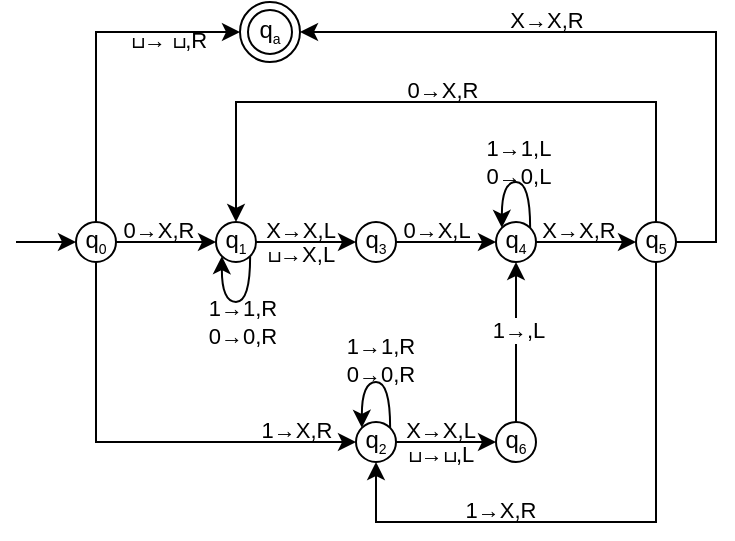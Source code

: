 <mxfile version="24.8.4">
  <diagram name="Page-1" id="npg4uFEP2YbgTPgzuRdj">
    <mxGraphModel dx="450" dy="234" grid="1" gridSize="10" guides="1" tooltips="1" connect="1" arrows="1" fold="1" page="1" pageScale="1" pageWidth="1100" pageHeight="850" math="0" shadow="0">
      <root>
        <mxCell id="0" />
        <mxCell id="1" parent="0" />
        <mxCell id="SzwyDp9veG-a-ugGyxkV-9" style="rounded=0;orthogonalLoop=1;jettySize=auto;html=1;entryX=0;entryY=0.5;entryDx=0;entryDy=0;" parent="1" source="SzwyDp9veG-a-ugGyxkV-4" target="SzwyDp9veG-a-ugGyxkV-5" edge="1">
          <mxGeometry relative="1" as="geometry" />
        </mxCell>
        <mxCell id="SzwyDp9veG-a-ugGyxkV-13" value="&lt;font style=&quot;font-size: 11px;&quot;&gt;0&lt;span id=&quot;docs-internal-guid-1ff605a3-7fff-e55f-8b72-4c74e2d7cbca&quot;&gt;&lt;span style=&quot;font-family: Arial, sans-serif; font-variant-numeric: normal; font-variant-east-asian: normal; font-variant-alternates: normal; font-variant-position: normal; vertical-align: baseline; white-space: pre-wrap;&quot;&gt;→X,R&lt;/span&gt;&lt;/span&gt;&lt;/font&gt;" style="edgeLabel;html=1;align=center;verticalAlign=middle;resizable=0;points=[];labelBackgroundColor=none;" parent="SzwyDp9veG-a-ugGyxkV-9" vertex="1" connectable="0">
          <mxGeometry x="-0.385" relative="1" as="geometry">
            <mxPoint x="5" y="-6" as="offset" />
          </mxGeometry>
        </mxCell>
        <mxCell id="SzwyDp9veG-a-ugGyxkV-27" style="rounded=0;orthogonalLoop=1;jettySize=auto;html=1;entryX=0;entryY=0.5;entryDx=0;entryDy=0;edgeStyle=orthogonalEdgeStyle;" parent="1" source="SzwyDp9veG-a-ugGyxkV-4" target="B-PxMAEgyjBGEElyb0BT-5" edge="1">
          <mxGeometry relative="1" as="geometry">
            <mxPoint x="130.0" y="190" as="targetPoint" />
            <Array as="points">
              <mxPoint x="70" y="165" />
            </Array>
          </mxGeometry>
        </mxCell>
        <mxCell id="B-PxMAEgyjBGEElyb0BT-3" value="ப→ ப,R" style="edgeLabel;html=1;align=center;verticalAlign=middle;resizable=0;points=[];labelBackgroundColor=none;" parent="SzwyDp9veG-a-ugGyxkV-27" vertex="1" connectable="0">
          <mxGeometry x="-0.123" relative="1" as="geometry">
            <mxPoint x="36" y="-18" as="offset" />
          </mxGeometry>
        </mxCell>
        <mxCell id="SzwyDp9veG-a-ugGyxkV-33" style="rounded=0;orthogonalLoop=1;jettySize=auto;html=1;entryX=0;entryY=0.5;entryDx=0;entryDy=0;edgeStyle=orthogonalEdgeStyle;exitX=0.5;exitY=1;exitDx=0;exitDy=0;" parent="1" source="SzwyDp9veG-a-ugGyxkV-4" target="SzwyDp9veG-a-ugGyxkV-32" edge="1">
          <mxGeometry relative="1" as="geometry" />
        </mxCell>
        <mxCell id="SzwyDp9veG-a-ugGyxkV-35" value="&lt;span style=&quot;font-variant-numeric: normal; font-variant-east-asian: normal; font-variant-alternates: normal; font-variant-position: normal; vertical-align: baseline;&quot;&gt;1&lt;/span&gt;&lt;span style=&quot;font-variant-numeric: normal; font-variant-east-asian: normal; font-variant-alternates: normal; font-variant-position: normal; font-family: Arial, sans-serif; vertical-align: baseline; white-space: pre-wrap;&quot;&gt;→X,R&lt;/span&gt;" style="edgeLabel;html=1;align=center;verticalAlign=middle;resizable=0;points=[];labelBackgroundColor=none;" parent="SzwyDp9veG-a-ugGyxkV-33" vertex="1" connectable="0">
          <mxGeometry x="-0.264" y="1" relative="1" as="geometry">
            <mxPoint x="99" y="3" as="offset" />
          </mxGeometry>
        </mxCell>
        <mxCell id="B-PxMAEgyjBGEElyb0BT-8" style="rounded=0;orthogonalLoop=1;jettySize=auto;html=1;entryX=0;entryY=0.5;entryDx=0;entryDy=0;" parent="1" target="SzwyDp9veG-a-ugGyxkV-4" edge="1">
          <mxGeometry relative="1" as="geometry">
            <mxPoint x="50.0" y="270" as="targetPoint" />
            <mxPoint x="30" y="270" as="sourcePoint" />
          </mxGeometry>
        </mxCell>
        <mxCell id="SzwyDp9veG-a-ugGyxkV-4" value="q&lt;sub&gt;&lt;font style=&quot;font-size: 7px;&quot;&gt;0&lt;/font&gt;&lt;/sub&gt;" style="ellipse;whiteSpace=wrap;html=1;aspect=fixed;" parent="1" vertex="1">
          <mxGeometry x="60" y="260" width="20" height="20" as="geometry" />
        </mxCell>
        <mxCell id="SzwyDp9veG-a-ugGyxkV-10" style="rounded=0;orthogonalLoop=1;jettySize=auto;html=1;entryX=0;entryY=0.5;entryDx=0;entryDy=0;" parent="1" source="SzwyDp9veG-a-ugGyxkV-5" target="SzwyDp9veG-a-ugGyxkV-6" edge="1">
          <mxGeometry relative="1" as="geometry" />
        </mxCell>
        <mxCell id="SzwyDp9veG-a-ugGyxkV-15" value="X&lt;font face=&quot;Arial, sans-serif&quot;&gt;&lt;span style=&quot;white-space: pre-wrap;&quot;&gt;→X,L&lt;/span&gt;&lt;/font&gt;" style="edgeLabel;html=1;align=center;verticalAlign=middle;resizable=0;points=[];labelBackgroundColor=none;" parent="SzwyDp9veG-a-ugGyxkV-10" vertex="1" connectable="0">
          <mxGeometry x="-0.371" relative="1" as="geometry">
            <mxPoint x="6" y="-6" as="offset" />
          </mxGeometry>
        </mxCell>
        <mxCell id="SzwyDp9veG-a-ugGyxkV-5" value="q&lt;sub&gt;&lt;font style=&quot;font-size: 7px;&quot;&gt;1&lt;/font&gt;&lt;/sub&gt;" style="ellipse;whiteSpace=wrap;html=1;aspect=fixed;" parent="1" vertex="1">
          <mxGeometry x="130" y="260" width="20" height="20" as="geometry" />
        </mxCell>
        <mxCell id="SzwyDp9veG-a-ugGyxkV-11" style="rounded=0;orthogonalLoop=1;jettySize=auto;html=1;entryX=0;entryY=0.5;entryDx=0;entryDy=0;" parent="1" source="SzwyDp9veG-a-ugGyxkV-6" target="SzwyDp9veG-a-ugGyxkV-7" edge="1">
          <mxGeometry relative="1" as="geometry" />
        </mxCell>
        <mxCell id="SzwyDp9veG-a-ugGyxkV-6" value="q&lt;sub&gt;&lt;font style=&quot;font-size: 7px;&quot;&gt;3&lt;/font&gt;&lt;/sub&gt;" style="ellipse;whiteSpace=wrap;html=1;aspect=fixed;" parent="1" vertex="1">
          <mxGeometry x="200" y="260" width="20" height="20" as="geometry" />
        </mxCell>
        <mxCell id="SzwyDp9veG-a-ugGyxkV-12" style="rounded=0;orthogonalLoop=1;jettySize=auto;html=1;" parent="1" source="SzwyDp9veG-a-ugGyxkV-7" target="SzwyDp9veG-a-ugGyxkV-8" edge="1">
          <mxGeometry relative="1" as="geometry" />
        </mxCell>
        <mxCell id="SzwyDp9veG-a-ugGyxkV-7" value="q&lt;sub&gt;&lt;font style=&quot;font-size: 7px;&quot;&gt;4&lt;/font&gt;&lt;/sub&gt;" style="ellipse;whiteSpace=wrap;html=1;aspect=fixed;" parent="1" vertex="1">
          <mxGeometry x="270" y="260" width="20" height="20" as="geometry" />
        </mxCell>
        <mxCell id="SzwyDp9veG-a-ugGyxkV-29" style="edgeStyle=orthogonalEdgeStyle;rounded=0;orthogonalLoop=1;jettySize=auto;html=1;entryX=0.5;entryY=0;entryDx=0;entryDy=0;" parent="1" source="SzwyDp9veG-a-ugGyxkV-8" target="SzwyDp9veG-a-ugGyxkV-5" edge="1">
          <mxGeometry relative="1" as="geometry">
            <Array as="points">
              <mxPoint x="350" y="200" />
              <mxPoint x="140" y="200" />
            </Array>
          </mxGeometry>
        </mxCell>
        <mxCell id="5lGE6nT8o19wnwU1AS7q-1" value="0→X,R" style="edgeLabel;html=1;align=center;verticalAlign=middle;resizable=0;points=[];labelBackgroundColor=none;" vertex="1" connectable="0" parent="SzwyDp9veG-a-ugGyxkV-29">
          <mxGeometry x="0.012" y="-2" relative="1" as="geometry">
            <mxPoint y="-4" as="offset" />
          </mxGeometry>
        </mxCell>
        <mxCell id="SzwyDp9veG-a-ugGyxkV-48" style="edgeStyle=orthogonalEdgeStyle;rounded=0;orthogonalLoop=1;jettySize=auto;html=1;entryX=0.5;entryY=1;entryDx=0;entryDy=0;" parent="1" source="SzwyDp9veG-a-ugGyxkV-8" target="SzwyDp9veG-a-ugGyxkV-32" edge="1">
          <mxGeometry relative="1" as="geometry">
            <Array as="points">
              <mxPoint x="350" y="410" />
              <mxPoint x="210" y="410" />
            </Array>
          </mxGeometry>
        </mxCell>
        <mxCell id="B-PxMAEgyjBGEElyb0BT-6" value="1→X,R" style="edgeLabel;html=1;align=center;verticalAlign=middle;resizable=0;points=[];labelBackgroundColor=none;" parent="SzwyDp9veG-a-ugGyxkV-48" vertex="1" connectable="0">
          <mxGeometry x="0.419" y="-1" relative="1" as="geometry">
            <mxPoint x="5" y="-5" as="offset" />
          </mxGeometry>
        </mxCell>
        <mxCell id="B-PxMAEgyjBGEElyb0BT-9" style="edgeStyle=orthogonalEdgeStyle;rounded=0;orthogonalLoop=1;jettySize=auto;html=1;entryX=1;entryY=0.5;entryDx=0;entryDy=0;" parent="1" source="SzwyDp9veG-a-ugGyxkV-8" target="B-PxMAEgyjBGEElyb0BT-5" edge="1">
          <mxGeometry relative="1" as="geometry">
            <Array as="points">
              <mxPoint x="380" y="270" />
              <mxPoint x="380" y="165" />
            </Array>
          </mxGeometry>
        </mxCell>
        <mxCell id="B-PxMAEgyjBGEElyb0BT-10" value="X→X,R" style="edgeLabel;html=1;align=center;verticalAlign=middle;resizable=0;points=[];labelBackgroundColor=none;" parent="B-PxMAEgyjBGEElyb0BT-9" vertex="1" connectable="0">
          <mxGeometry x="0.27" relative="1" as="geometry">
            <mxPoint x="1" y="-6" as="offset" />
          </mxGeometry>
        </mxCell>
        <mxCell id="SzwyDp9veG-a-ugGyxkV-8" value="q&lt;sub&gt;&lt;font style=&quot;font-size: 7px;&quot;&gt;5&lt;/font&gt;&lt;/sub&gt;" style="ellipse;whiteSpace=wrap;html=1;aspect=fixed;" parent="1" vertex="1">
          <mxGeometry x="340" y="260" width="20" height="20" as="geometry" />
        </mxCell>
        <mxCell id="SzwyDp9veG-a-ugGyxkV-16" value="ப&lt;font face=&quot;Arial, sans-serif&quot;&gt;&lt;span style=&quot;white-space: pre-wrap;&quot;&gt;→X,L&lt;/span&gt;&lt;/font&gt;" style="edgeLabel;html=1;align=center;verticalAlign=middle;resizable=0;points=[];labelBackgroundColor=none;" parent="1" vertex="1" connectable="0">
          <mxGeometry x="172.002" y="276" as="geometry" />
        </mxCell>
        <mxCell id="SzwyDp9veG-a-ugGyxkV-17" value="0&lt;font face=&quot;Arial, sans-serif&quot;&gt;&lt;span style=&quot;white-space: pre-wrap;&quot;&gt;→X,L&lt;/span&gt;&lt;/font&gt;" style="edgeLabel;html=1;align=center;verticalAlign=middle;resizable=0;points=[];labelBackgroundColor=none;" parent="1" vertex="1" connectable="0">
          <mxGeometry x="240.002" y="264" as="geometry" />
        </mxCell>
        <mxCell id="SzwyDp9veG-a-ugGyxkV-19" value="X&lt;font face=&quot;Arial, sans-serif&quot;&gt;&lt;span style=&quot;white-space: pre-wrap;&quot;&gt;→X,R&lt;/span&gt;&lt;/font&gt;" style="edgeLabel;html=1;align=center;verticalAlign=middle;resizable=0;points=[];labelBackgroundColor=none;" parent="1" vertex="1" connectable="0">
          <mxGeometry x="311" y="264" as="geometry" />
        </mxCell>
        <mxCell id="SzwyDp9veG-a-ugGyxkV-20" style="edgeStyle=orthogonalEdgeStyle;rounded=0;orthogonalLoop=1;jettySize=auto;html=1;entryX=0;entryY=1;entryDx=0;entryDy=0;exitX=1;exitY=1;exitDx=0;exitDy=0;curved=1;" parent="1" source="SzwyDp9veG-a-ugGyxkV-5" target="SzwyDp9veG-a-ugGyxkV-5" edge="1">
          <mxGeometry relative="1" as="geometry">
            <Array as="points">
              <mxPoint x="147" y="300" />
              <mxPoint x="133" y="300" />
            </Array>
          </mxGeometry>
        </mxCell>
        <mxCell id="SzwyDp9veG-a-ugGyxkV-21" value="1&lt;font face=&quot;Arial, sans-serif&quot;&gt;&lt;span style=&quot;white-space: pre-wrap;&quot;&gt;→1,R&lt;/span&gt;&lt;/font&gt;&lt;div&gt;&lt;span style=&quot;font-family: Arial, sans-serif; white-space: pre-wrap;&quot;&gt;0&lt;/span&gt;&lt;font face=&quot;Arial, sans-serif&quot;&gt;&lt;span style=&quot;white-space: pre-wrap;&quot;&gt;→&lt;/span&gt;&lt;/font&gt;&lt;span style=&quot;font-family: Arial, sans-serif; white-space: pre-wrap; background-color: initial;&quot;&gt;0,R&lt;/span&gt;&lt;/div&gt;" style="edgeLabel;html=1;align=center;verticalAlign=middle;resizable=0;points=[];labelBackgroundColor=none;" parent="SzwyDp9veG-a-ugGyxkV-20" vertex="1" connectable="0">
          <mxGeometry x="0.018" relative="1" as="geometry">
            <mxPoint x="3" y="10" as="offset" />
          </mxGeometry>
        </mxCell>
        <mxCell id="SzwyDp9veG-a-ugGyxkV-24" style="edgeStyle=orthogonalEdgeStyle;rounded=0;orthogonalLoop=1;jettySize=auto;html=1;entryX=0;entryY=0;entryDx=0;entryDy=0;exitX=1;exitY=0;exitDx=0;exitDy=0;curved=1;" parent="1" source="SzwyDp9veG-a-ugGyxkV-7" target="SzwyDp9veG-a-ugGyxkV-7" edge="1">
          <mxGeometry relative="1" as="geometry">
            <Array as="points">
              <mxPoint x="287" y="240" />
              <mxPoint x="273" y="240" />
            </Array>
          </mxGeometry>
        </mxCell>
        <mxCell id="SzwyDp9veG-a-ugGyxkV-25" value="1&lt;font face=&quot;Arial, sans-serif&quot;&gt;&lt;span style=&quot;white-space: pre-wrap;&quot;&gt;→1,L&lt;/span&gt;&lt;/font&gt;&lt;div&gt;&lt;span style=&quot;font-family: Arial, sans-serif; white-space: pre-wrap;&quot;&gt;0&lt;/span&gt;&lt;font face=&quot;Arial, sans-serif&quot;&gt;&lt;span style=&quot;white-space: pre-wrap;&quot;&gt;→&lt;/span&gt;&lt;/font&gt;&lt;span style=&quot;font-family: Arial, sans-serif; white-space: pre-wrap; background-color: initial;&quot;&gt;0,L&lt;/span&gt;&lt;/div&gt;" style="edgeLabel;html=1;align=center;verticalAlign=middle;resizable=0;points=[];labelBackgroundColor=none;" parent="1" vertex="1" connectable="0">
          <mxGeometry x="281" y="230" as="geometry" />
        </mxCell>
        <mxCell id="SzwyDp9veG-a-ugGyxkV-39" style="rounded=0;orthogonalLoop=1;jettySize=auto;html=1;entryX=0;entryY=0.5;entryDx=0;entryDy=0;" parent="1" source="SzwyDp9veG-a-ugGyxkV-32" target="SzwyDp9veG-a-ugGyxkV-38" edge="1">
          <mxGeometry relative="1" as="geometry" />
        </mxCell>
        <mxCell id="SzwyDp9veG-a-ugGyxkV-40" value="X&lt;font face=&quot;Arial, sans-serif&quot;&gt;&lt;span style=&quot;white-space: pre-wrap;&quot;&gt;→X,L&lt;/span&gt;&lt;/font&gt;" style="edgeLabel;html=1;align=center;verticalAlign=middle;resizable=0;points=[];labelBackgroundColor=none;" parent="SzwyDp9veG-a-ugGyxkV-39" vertex="1" connectable="0">
          <mxGeometry x="-0.256" y="2" relative="1" as="geometry">
            <mxPoint x="3" y="-4" as="offset" />
          </mxGeometry>
        </mxCell>
        <mxCell id="SzwyDp9veG-a-ugGyxkV-43" value="ப&lt;font face=&quot;Arial, sans-serif&quot;&gt;&lt;span style=&quot;white-space: pre-wrap;&quot;&gt;→&lt;/span&gt;&lt;/font&gt;ப&lt;font face=&quot;Arial, sans-serif&quot;&gt;&lt;span style=&quot;white-space: pre-wrap;&quot;&gt;,L&lt;/span&gt;&lt;/font&gt;" style="edgeLabel;html=1;align=center;verticalAlign=middle;resizable=0;points=[];labelBackgroundColor=none;" parent="SzwyDp9veG-a-ugGyxkV-39" vertex="1" connectable="0">
          <mxGeometry x="-0.06" relative="1" as="geometry">
            <mxPoint x="-2" y="6" as="offset" />
          </mxGeometry>
        </mxCell>
        <mxCell id="SzwyDp9veG-a-ugGyxkV-32" value="q&lt;sub&gt;&lt;font style=&quot;font-size: 7px;&quot;&gt;2&lt;/font&gt;&lt;/sub&gt;" style="ellipse;whiteSpace=wrap;html=1;aspect=fixed;" parent="1" vertex="1">
          <mxGeometry x="200" y="360" width="20" height="20" as="geometry" />
        </mxCell>
        <mxCell id="SzwyDp9veG-a-ugGyxkV-38" value="q&lt;sub&gt;&lt;font style=&quot;font-size: 7px;&quot;&gt;6&lt;/font&gt;&lt;/sub&gt;" style="ellipse;whiteSpace=wrap;html=1;aspect=fixed;" parent="1" vertex="1">
          <mxGeometry x="270" y="360" width="20" height="20" as="geometry" />
        </mxCell>
        <mxCell id="SzwyDp9veG-a-ugGyxkV-44" style="rounded=0;orthogonalLoop=1;jettySize=auto;html=1;entryX=0.5;entryY=1;entryDx=0;entryDy=0;" parent="1" source="SzwyDp9veG-a-ugGyxkV-38" target="SzwyDp9veG-a-ugGyxkV-7" edge="1">
          <mxGeometry relative="1" as="geometry" />
        </mxCell>
        <mxCell id="SzwyDp9veG-a-ugGyxkV-45" value="1&lt;font face=&quot;Arial, sans-serif&quot;&gt;&lt;span style=&quot;white-space: pre-wrap;&quot;&gt;→,L&lt;/span&gt;&lt;/font&gt;" style="edgeLabel;html=1;align=center;verticalAlign=middle;resizable=0;points=[];labelBackgroundColor=default;" parent="SzwyDp9veG-a-ugGyxkV-44" vertex="1" connectable="0">
          <mxGeometry x="0.16" y="-1" relative="1" as="geometry">
            <mxPoint as="offset" />
          </mxGeometry>
        </mxCell>
        <mxCell id="SzwyDp9veG-a-ugGyxkV-46" style="edgeStyle=orthogonalEdgeStyle;rounded=0;orthogonalLoop=1;jettySize=auto;html=1;entryX=0;entryY=0;entryDx=0;entryDy=0;exitX=1;exitY=0;exitDx=0;exitDy=0;curved=1;" parent="1" source="SzwyDp9veG-a-ugGyxkV-32" target="SzwyDp9veG-a-ugGyxkV-32" edge="1">
          <mxGeometry relative="1" as="geometry">
            <Array as="points">
              <mxPoint x="217" y="340" />
              <mxPoint x="203" y="340" />
            </Array>
          </mxGeometry>
        </mxCell>
        <mxCell id="SzwyDp9veG-a-ugGyxkV-47" value="1&lt;font face=&quot;Arial, sans-serif&quot;&gt;&lt;span style=&quot;white-space: pre-wrap;&quot;&gt;→1,R&lt;/span&gt;&lt;/font&gt;&lt;div&gt;&lt;span style=&quot;font-family: Arial, sans-serif; white-space: pre-wrap;&quot;&gt;0&lt;/span&gt;&lt;font face=&quot;Arial, sans-serif&quot;&gt;&lt;span style=&quot;white-space: pre-wrap;&quot;&gt;→&lt;/span&gt;&lt;/font&gt;&lt;span style=&quot;font-family: Arial, sans-serif; white-space: pre-wrap; background-color: initial;&quot;&gt;0,R&lt;/span&gt;&lt;/div&gt;" style="edgeLabel;html=1;align=center;verticalAlign=middle;resizable=0;points=[];labelBackgroundColor=none;" parent="SzwyDp9veG-a-ugGyxkV-46" vertex="1" connectable="0">
          <mxGeometry x="0.069" y="-1" relative="1" as="geometry">
            <mxPoint x="4" y="-10" as="offset" />
          </mxGeometry>
        </mxCell>
        <mxCell id="B-PxMAEgyjBGEElyb0BT-5" value="q&lt;sub&gt;&lt;font style=&quot;font-size: 7px;&quot;&gt;a&lt;/font&gt;&lt;/sub&gt;" style="ellipse;shape=doubleEllipse;whiteSpace=wrap;html=1;aspect=fixed;" parent="1" vertex="1">
          <mxGeometry x="142" y="150" width="30" height="30" as="geometry" />
        </mxCell>
      </root>
    </mxGraphModel>
  </diagram>
</mxfile>
